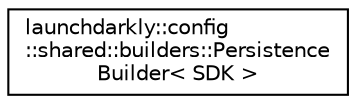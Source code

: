 digraph "Graphical Class Hierarchy"
{
 // LATEX_PDF_SIZE
  edge [fontname="Helvetica",fontsize="10",labelfontname="Helvetica",labelfontsize="10"];
  node [fontname="Helvetica",fontsize="10",shape=record];
  rankdir="LR";
  Node0 [label="launchdarkly::config\l::shared::builders::Persistence\lBuilder\< SDK \>",height=0.2,width=0.4,color="black", fillcolor="white", style="filled",URL="$classlaunchdarkly_1_1config_1_1shared_1_1builders_1_1PersistenceBuilder.html",tooltip=" "];
}
